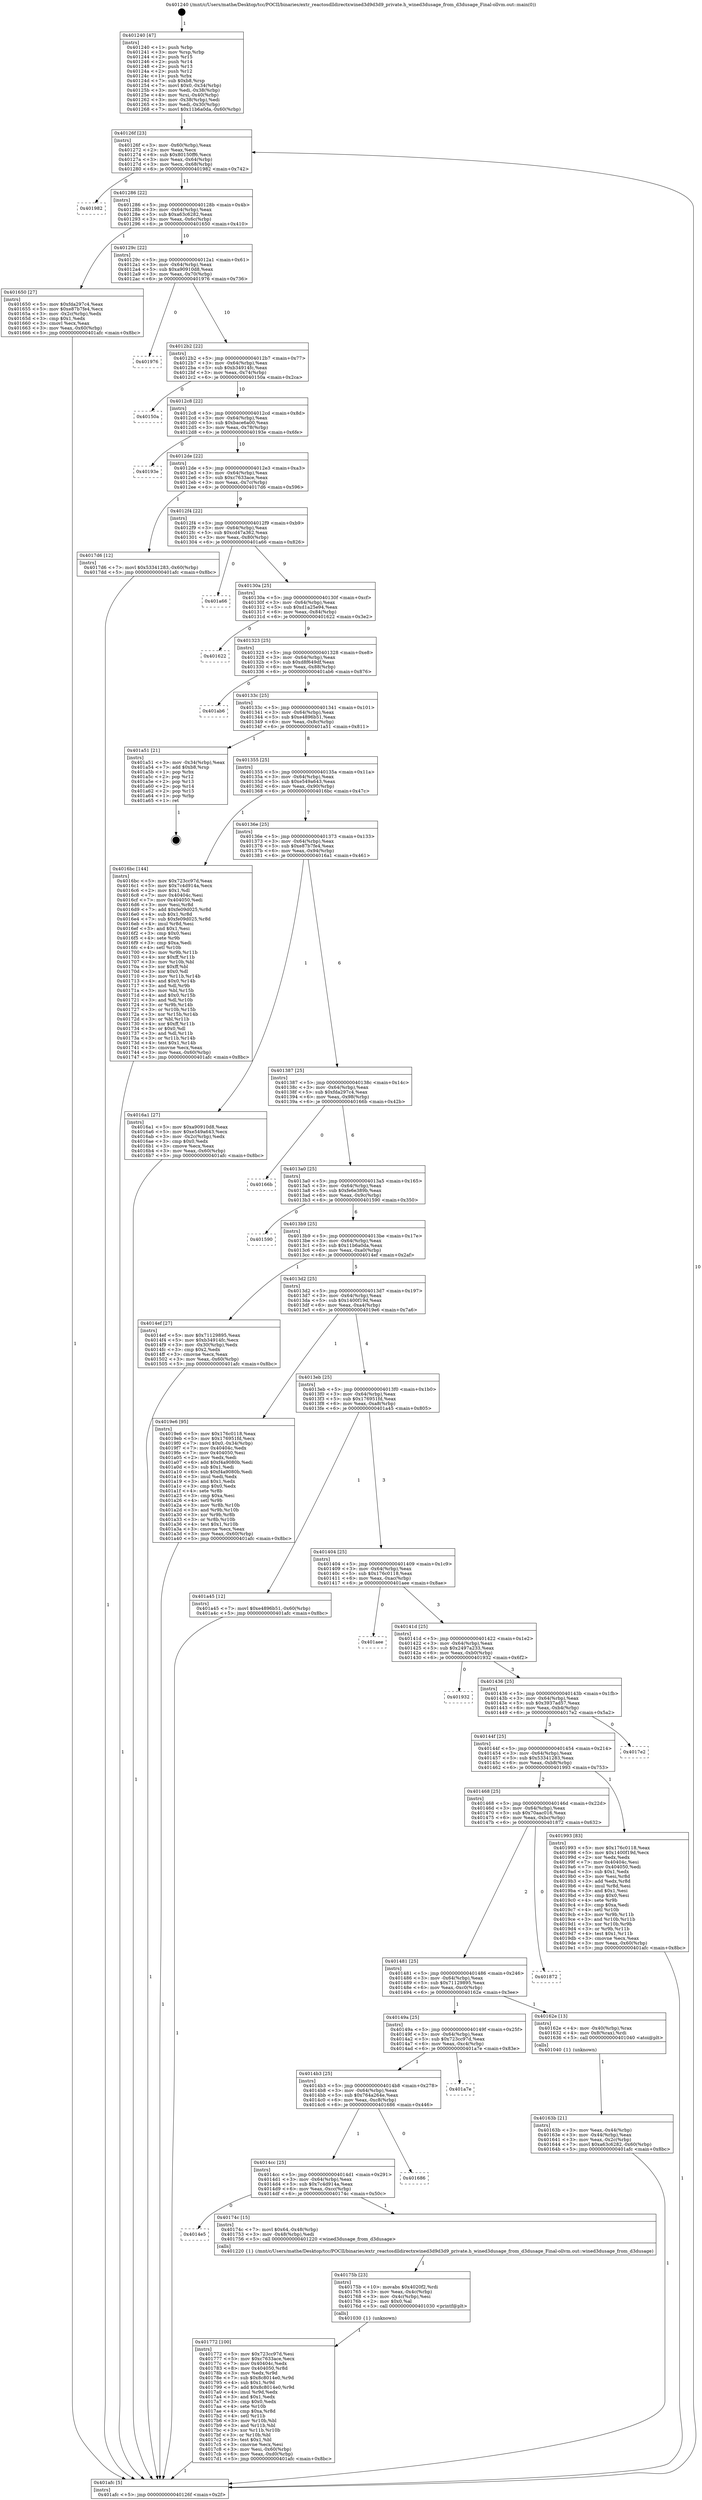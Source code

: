 digraph "0x401240" {
  label = "0x401240 (/mnt/c/Users/mathe/Desktop/tcc/POCII/binaries/extr_reactosdlldirectxwined3d9d3d9_private.h_wined3dusage_from_d3dusage_Final-ollvm.out::main(0))"
  labelloc = "t"
  node[shape=record]

  Entry [label="",width=0.3,height=0.3,shape=circle,fillcolor=black,style=filled]
  "0x40126f" [label="{
     0x40126f [23]\l
     | [instrs]\l
     &nbsp;&nbsp;0x40126f \<+3\>: mov -0x60(%rbp),%eax\l
     &nbsp;&nbsp;0x401272 \<+2\>: mov %eax,%ecx\l
     &nbsp;&nbsp;0x401274 \<+6\>: sub $0x80150ff6,%ecx\l
     &nbsp;&nbsp;0x40127a \<+3\>: mov %eax,-0x64(%rbp)\l
     &nbsp;&nbsp;0x40127d \<+3\>: mov %ecx,-0x68(%rbp)\l
     &nbsp;&nbsp;0x401280 \<+6\>: je 0000000000401982 \<main+0x742\>\l
  }"]
  "0x401982" [label="{
     0x401982\l
  }", style=dashed]
  "0x401286" [label="{
     0x401286 [22]\l
     | [instrs]\l
     &nbsp;&nbsp;0x401286 \<+5\>: jmp 000000000040128b \<main+0x4b\>\l
     &nbsp;&nbsp;0x40128b \<+3\>: mov -0x64(%rbp),%eax\l
     &nbsp;&nbsp;0x40128e \<+5\>: sub $0xa63c6282,%eax\l
     &nbsp;&nbsp;0x401293 \<+3\>: mov %eax,-0x6c(%rbp)\l
     &nbsp;&nbsp;0x401296 \<+6\>: je 0000000000401650 \<main+0x410\>\l
  }"]
  Exit [label="",width=0.3,height=0.3,shape=circle,fillcolor=black,style=filled,peripheries=2]
  "0x401650" [label="{
     0x401650 [27]\l
     | [instrs]\l
     &nbsp;&nbsp;0x401650 \<+5\>: mov $0xfda297c4,%eax\l
     &nbsp;&nbsp;0x401655 \<+5\>: mov $0xe87b7fe4,%ecx\l
     &nbsp;&nbsp;0x40165a \<+3\>: mov -0x2c(%rbp),%edx\l
     &nbsp;&nbsp;0x40165d \<+3\>: cmp $0x1,%edx\l
     &nbsp;&nbsp;0x401660 \<+3\>: cmovl %ecx,%eax\l
     &nbsp;&nbsp;0x401663 \<+3\>: mov %eax,-0x60(%rbp)\l
     &nbsp;&nbsp;0x401666 \<+5\>: jmp 0000000000401afc \<main+0x8bc\>\l
  }"]
  "0x40129c" [label="{
     0x40129c [22]\l
     | [instrs]\l
     &nbsp;&nbsp;0x40129c \<+5\>: jmp 00000000004012a1 \<main+0x61\>\l
     &nbsp;&nbsp;0x4012a1 \<+3\>: mov -0x64(%rbp),%eax\l
     &nbsp;&nbsp;0x4012a4 \<+5\>: sub $0xa90910d8,%eax\l
     &nbsp;&nbsp;0x4012a9 \<+3\>: mov %eax,-0x70(%rbp)\l
     &nbsp;&nbsp;0x4012ac \<+6\>: je 0000000000401976 \<main+0x736\>\l
  }"]
  "0x401772" [label="{
     0x401772 [100]\l
     | [instrs]\l
     &nbsp;&nbsp;0x401772 \<+5\>: mov $0x723cc97d,%esi\l
     &nbsp;&nbsp;0x401777 \<+5\>: mov $0xc7633ace,%ecx\l
     &nbsp;&nbsp;0x40177c \<+7\>: mov 0x40404c,%edx\l
     &nbsp;&nbsp;0x401783 \<+8\>: mov 0x404050,%r8d\l
     &nbsp;&nbsp;0x40178b \<+3\>: mov %edx,%r9d\l
     &nbsp;&nbsp;0x40178e \<+7\>: sub $0x8c8014e0,%r9d\l
     &nbsp;&nbsp;0x401795 \<+4\>: sub $0x1,%r9d\l
     &nbsp;&nbsp;0x401799 \<+7\>: add $0x8c8014e0,%r9d\l
     &nbsp;&nbsp;0x4017a0 \<+4\>: imul %r9d,%edx\l
     &nbsp;&nbsp;0x4017a4 \<+3\>: and $0x1,%edx\l
     &nbsp;&nbsp;0x4017a7 \<+3\>: cmp $0x0,%edx\l
     &nbsp;&nbsp;0x4017aa \<+4\>: sete %r10b\l
     &nbsp;&nbsp;0x4017ae \<+4\>: cmp $0xa,%r8d\l
     &nbsp;&nbsp;0x4017b2 \<+4\>: setl %r11b\l
     &nbsp;&nbsp;0x4017b6 \<+3\>: mov %r10b,%bl\l
     &nbsp;&nbsp;0x4017b9 \<+3\>: and %r11b,%bl\l
     &nbsp;&nbsp;0x4017bc \<+3\>: xor %r11b,%r10b\l
     &nbsp;&nbsp;0x4017bf \<+3\>: or %r10b,%bl\l
     &nbsp;&nbsp;0x4017c2 \<+3\>: test $0x1,%bl\l
     &nbsp;&nbsp;0x4017c5 \<+3\>: cmovne %ecx,%esi\l
     &nbsp;&nbsp;0x4017c8 \<+3\>: mov %esi,-0x60(%rbp)\l
     &nbsp;&nbsp;0x4017cb \<+6\>: mov %eax,-0xd0(%rbp)\l
     &nbsp;&nbsp;0x4017d1 \<+5\>: jmp 0000000000401afc \<main+0x8bc\>\l
  }"]
  "0x401976" [label="{
     0x401976\l
  }", style=dashed]
  "0x4012b2" [label="{
     0x4012b2 [22]\l
     | [instrs]\l
     &nbsp;&nbsp;0x4012b2 \<+5\>: jmp 00000000004012b7 \<main+0x77\>\l
     &nbsp;&nbsp;0x4012b7 \<+3\>: mov -0x64(%rbp),%eax\l
     &nbsp;&nbsp;0x4012ba \<+5\>: sub $0xb34914fc,%eax\l
     &nbsp;&nbsp;0x4012bf \<+3\>: mov %eax,-0x74(%rbp)\l
     &nbsp;&nbsp;0x4012c2 \<+6\>: je 000000000040150a \<main+0x2ca\>\l
  }"]
  "0x40175b" [label="{
     0x40175b [23]\l
     | [instrs]\l
     &nbsp;&nbsp;0x40175b \<+10\>: movabs $0x4020f2,%rdi\l
     &nbsp;&nbsp;0x401765 \<+3\>: mov %eax,-0x4c(%rbp)\l
     &nbsp;&nbsp;0x401768 \<+3\>: mov -0x4c(%rbp),%esi\l
     &nbsp;&nbsp;0x40176b \<+2\>: mov $0x0,%al\l
     &nbsp;&nbsp;0x40176d \<+5\>: call 0000000000401030 \<printf@plt\>\l
     | [calls]\l
     &nbsp;&nbsp;0x401030 \{1\} (unknown)\l
  }"]
  "0x40150a" [label="{
     0x40150a\l
  }", style=dashed]
  "0x4012c8" [label="{
     0x4012c8 [22]\l
     | [instrs]\l
     &nbsp;&nbsp;0x4012c8 \<+5\>: jmp 00000000004012cd \<main+0x8d\>\l
     &nbsp;&nbsp;0x4012cd \<+3\>: mov -0x64(%rbp),%eax\l
     &nbsp;&nbsp;0x4012d0 \<+5\>: sub $0xbace6a00,%eax\l
     &nbsp;&nbsp;0x4012d5 \<+3\>: mov %eax,-0x78(%rbp)\l
     &nbsp;&nbsp;0x4012d8 \<+6\>: je 000000000040193e \<main+0x6fe\>\l
  }"]
  "0x4014e5" [label="{
     0x4014e5\l
  }", style=dashed]
  "0x40193e" [label="{
     0x40193e\l
  }", style=dashed]
  "0x4012de" [label="{
     0x4012de [22]\l
     | [instrs]\l
     &nbsp;&nbsp;0x4012de \<+5\>: jmp 00000000004012e3 \<main+0xa3\>\l
     &nbsp;&nbsp;0x4012e3 \<+3\>: mov -0x64(%rbp),%eax\l
     &nbsp;&nbsp;0x4012e6 \<+5\>: sub $0xc7633ace,%eax\l
     &nbsp;&nbsp;0x4012eb \<+3\>: mov %eax,-0x7c(%rbp)\l
     &nbsp;&nbsp;0x4012ee \<+6\>: je 00000000004017d6 \<main+0x596\>\l
  }"]
  "0x40174c" [label="{
     0x40174c [15]\l
     | [instrs]\l
     &nbsp;&nbsp;0x40174c \<+7\>: movl $0x64,-0x48(%rbp)\l
     &nbsp;&nbsp;0x401753 \<+3\>: mov -0x48(%rbp),%edi\l
     &nbsp;&nbsp;0x401756 \<+5\>: call 0000000000401220 \<wined3dusage_from_d3dusage\>\l
     | [calls]\l
     &nbsp;&nbsp;0x401220 \{1\} (/mnt/c/Users/mathe/Desktop/tcc/POCII/binaries/extr_reactosdlldirectxwined3d9d3d9_private.h_wined3dusage_from_d3dusage_Final-ollvm.out::wined3dusage_from_d3dusage)\l
  }"]
  "0x4017d6" [label="{
     0x4017d6 [12]\l
     | [instrs]\l
     &nbsp;&nbsp;0x4017d6 \<+7\>: movl $0x53341283,-0x60(%rbp)\l
     &nbsp;&nbsp;0x4017dd \<+5\>: jmp 0000000000401afc \<main+0x8bc\>\l
  }"]
  "0x4012f4" [label="{
     0x4012f4 [22]\l
     | [instrs]\l
     &nbsp;&nbsp;0x4012f4 \<+5\>: jmp 00000000004012f9 \<main+0xb9\>\l
     &nbsp;&nbsp;0x4012f9 \<+3\>: mov -0x64(%rbp),%eax\l
     &nbsp;&nbsp;0x4012fc \<+5\>: sub $0xcd47a362,%eax\l
     &nbsp;&nbsp;0x401301 \<+3\>: mov %eax,-0x80(%rbp)\l
     &nbsp;&nbsp;0x401304 \<+6\>: je 0000000000401a66 \<main+0x826\>\l
  }"]
  "0x4014cc" [label="{
     0x4014cc [25]\l
     | [instrs]\l
     &nbsp;&nbsp;0x4014cc \<+5\>: jmp 00000000004014d1 \<main+0x291\>\l
     &nbsp;&nbsp;0x4014d1 \<+3\>: mov -0x64(%rbp),%eax\l
     &nbsp;&nbsp;0x4014d4 \<+5\>: sub $0x7c4d914a,%eax\l
     &nbsp;&nbsp;0x4014d9 \<+6\>: mov %eax,-0xcc(%rbp)\l
     &nbsp;&nbsp;0x4014df \<+6\>: je 000000000040174c \<main+0x50c\>\l
  }"]
  "0x401a66" [label="{
     0x401a66\l
  }", style=dashed]
  "0x40130a" [label="{
     0x40130a [25]\l
     | [instrs]\l
     &nbsp;&nbsp;0x40130a \<+5\>: jmp 000000000040130f \<main+0xcf\>\l
     &nbsp;&nbsp;0x40130f \<+3\>: mov -0x64(%rbp),%eax\l
     &nbsp;&nbsp;0x401312 \<+5\>: sub $0xd1a25e94,%eax\l
     &nbsp;&nbsp;0x401317 \<+6\>: mov %eax,-0x84(%rbp)\l
     &nbsp;&nbsp;0x40131d \<+6\>: je 0000000000401622 \<main+0x3e2\>\l
  }"]
  "0x401686" [label="{
     0x401686\l
  }", style=dashed]
  "0x401622" [label="{
     0x401622\l
  }", style=dashed]
  "0x401323" [label="{
     0x401323 [25]\l
     | [instrs]\l
     &nbsp;&nbsp;0x401323 \<+5\>: jmp 0000000000401328 \<main+0xe8\>\l
     &nbsp;&nbsp;0x401328 \<+3\>: mov -0x64(%rbp),%eax\l
     &nbsp;&nbsp;0x40132b \<+5\>: sub $0xd8f649df,%eax\l
     &nbsp;&nbsp;0x401330 \<+6\>: mov %eax,-0x88(%rbp)\l
     &nbsp;&nbsp;0x401336 \<+6\>: je 0000000000401ab6 \<main+0x876\>\l
  }"]
  "0x4014b3" [label="{
     0x4014b3 [25]\l
     | [instrs]\l
     &nbsp;&nbsp;0x4014b3 \<+5\>: jmp 00000000004014b8 \<main+0x278\>\l
     &nbsp;&nbsp;0x4014b8 \<+3\>: mov -0x64(%rbp),%eax\l
     &nbsp;&nbsp;0x4014bb \<+5\>: sub $0x764a264e,%eax\l
     &nbsp;&nbsp;0x4014c0 \<+6\>: mov %eax,-0xc8(%rbp)\l
     &nbsp;&nbsp;0x4014c6 \<+6\>: je 0000000000401686 \<main+0x446\>\l
  }"]
  "0x401ab6" [label="{
     0x401ab6\l
  }", style=dashed]
  "0x40133c" [label="{
     0x40133c [25]\l
     | [instrs]\l
     &nbsp;&nbsp;0x40133c \<+5\>: jmp 0000000000401341 \<main+0x101\>\l
     &nbsp;&nbsp;0x401341 \<+3\>: mov -0x64(%rbp),%eax\l
     &nbsp;&nbsp;0x401344 \<+5\>: sub $0xe4896b51,%eax\l
     &nbsp;&nbsp;0x401349 \<+6\>: mov %eax,-0x8c(%rbp)\l
     &nbsp;&nbsp;0x40134f \<+6\>: je 0000000000401a51 \<main+0x811\>\l
  }"]
  "0x401a7e" [label="{
     0x401a7e\l
  }", style=dashed]
  "0x401a51" [label="{
     0x401a51 [21]\l
     | [instrs]\l
     &nbsp;&nbsp;0x401a51 \<+3\>: mov -0x34(%rbp),%eax\l
     &nbsp;&nbsp;0x401a54 \<+7\>: add $0xb8,%rsp\l
     &nbsp;&nbsp;0x401a5b \<+1\>: pop %rbx\l
     &nbsp;&nbsp;0x401a5c \<+2\>: pop %r12\l
     &nbsp;&nbsp;0x401a5e \<+2\>: pop %r13\l
     &nbsp;&nbsp;0x401a60 \<+2\>: pop %r14\l
     &nbsp;&nbsp;0x401a62 \<+2\>: pop %r15\l
     &nbsp;&nbsp;0x401a64 \<+1\>: pop %rbp\l
     &nbsp;&nbsp;0x401a65 \<+1\>: ret\l
  }"]
  "0x401355" [label="{
     0x401355 [25]\l
     | [instrs]\l
     &nbsp;&nbsp;0x401355 \<+5\>: jmp 000000000040135a \<main+0x11a\>\l
     &nbsp;&nbsp;0x40135a \<+3\>: mov -0x64(%rbp),%eax\l
     &nbsp;&nbsp;0x40135d \<+5\>: sub $0xe549a643,%eax\l
     &nbsp;&nbsp;0x401362 \<+6\>: mov %eax,-0x90(%rbp)\l
     &nbsp;&nbsp;0x401368 \<+6\>: je 00000000004016bc \<main+0x47c\>\l
  }"]
  "0x40163b" [label="{
     0x40163b [21]\l
     | [instrs]\l
     &nbsp;&nbsp;0x40163b \<+3\>: mov %eax,-0x44(%rbp)\l
     &nbsp;&nbsp;0x40163e \<+3\>: mov -0x44(%rbp),%eax\l
     &nbsp;&nbsp;0x401641 \<+3\>: mov %eax,-0x2c(%rbp)\l
     &nbsp;&nbsp;0x401644 \<+7\>: movl $0xa63c6282,-0x60(%rbp)\l
     &nbsp;&nbsp;0x40164b \<+5\>: jmp 0000000000401afc \<main+0x8bc\>\l
  }"]
  "0x4016bc" [label="{
     0x4016bc [144]\l
     | [instrs]\l
     &nbsp;&nbsp;0x4016bc \<+5\>: mov $0x723cc97d,%eax\l
     &nbsp;&nbsp;0x4016c1 \<+5\>: mov $0x7c4d914a,%ecx\l
     &nbsp;&nbsp;0x4016c6 \<+2\>: mov $0x1,%dl\l
     &nbsp;&nbsp;0x4016c8 \<+7\>: mov 0x40404c,%esi\l
     &nbsp;&nbsp;0x4016cf \<+7\>: mov 0x404050,%edi\l
     &nbsp;&nbsp;0x4016d6 \<+3\>: mov %esi,%r8d\l
     &nbsp;&nbsp;0x4016d9 \<+7\>: add $0xfe09d025,%r8d\l
     &nbsp;&nbsp;0x4016e0 \<+4\>: sub $0x1,%r8d\l
     &nbsp;&nbsp;0x4016e4 \<+7\>: sub $0xfe09d025,%r8d\l
     &nbsp;&nbsp;0x4016eb \<+4\>: imul %r8d,%esi\l
     &nbsp;&nbsp;0x4016ef \<+3\>: and $0x1,%esi\l
     &nbsp;&nbsp;0x4016f2 \<+3\>: cmp $0x0,%esi\l
     &nbsp;&nbsp;0x4016f5 \<+4\>: sete %r9b\l
     &nbsp;&nbsp;0x4016f9 \<+3\>: cmp $0xa,%edi\l
     &nbsp;&nbsp;0x4016fc \<+4\>: setl %r10b\l
     &nbsp;&nbsp;0x401700 \<+3\>: mov %r9b,%r11b\l
     &nbsp;&nbsp;0x401703 \<+4\>: xor $0xff,%r11b\l
     &nbsp;&nbsp;0x401707 \<+3\>: mov %r10b,%bl\l
     &nbsp;&nbsp;0x40170a \<+3\>: xor $0xff,%bl\l
     &nbsp;&nbsp;0x40170d \<+3\>: xor $0x0,%dl\l
     &nbsp;&nbsp;0x401710 \<+3\>: mov %r11b,%r14b\l
     &nbsp;&nbsp;0x401713 \<+4\>: and $0x0,%r14b\l
     &nbsp;&nbsp;0x401717 \<+3\>: and %dl,%r9b\l
     &nbsp;&nbsp;0x40171a \<+3\>: mov %bl,%r15b\l
     &nbsp;&nbsp;0x40171d \<+4\>: and $0x0,%r15b\l
     &nbsp;&nbsp;0x401721 \<+3\>: and %dl,%r10b\l
     &nbsp;&nbsp;0x401724 \<+3\>: or %r9b,%r14b\l
     &nbsp;&nbsp;0x401727 \<+3\>: or %r10b,%r15b\l
     &nbsp;&nbsp;0x40172a \<+3\>: xor %r15b,%r14b\l
     &nbsp;&nbsp;0x40172d \<+3\>: or %bl,%r11b\l
     &nbsp;&nbsp;0x401730 \<+4\>: xor $0xff,%r11b\l
     &nbsp;&nbsp;0x401734 \<+3\>: or $0x0,%dl\l
     &nbsp;&nbsp;0x401737 \<+3\>: and %dl,%r11b\l
     &nbsp;&nbsp;0x40173a \<+3\>: or %r11b,%r14b\l
     &nbsp;&nbsp;0x40173d \<+4\>: test $0x1,%r14b\l
     &nbsp;&nbsp;0x401741 \<+3\>: cmovne %ecx,%eax\l
     &nbsp;&nbsp;0x401744 \<+3\>: mov %eax,-0x60(%rbp)\l
     &nbsp;&nbsp;0x401747 \<+5\>: jmp 0000000000401afc \<main+0x8bc\>\l
  }"]
  "0x40136e" [label="{
     0x40136e [25]\l
     | [instrs]\l
     &nbsp;&nbsp;0x40136e \<+5\>: jmp 0000000000401373 \<main+0x133\>\l
     &nbsp;&nbsp;0x401373 \<+3\>: mov -0x64(%rbp),%eax\l
     &nbsp;&nbsp;0x401376 \<+5\>: sub $0xe87b7fe4,%eax\l
     &nbsp;&nbsp;0x40137b \<+6\>: mov %eax,-0x94(%rbp)\l
     &nbsp;&nbsp;0x401381 \<+6\>: je 00000000004016a1 \<main+0x461\>\l
  }"]
  "0x40149a" [label="{
     0x40149a [25]\l
     | [instrs]\l
     &nbsp;&nbsp;0x40149a \<+5\>: jmp 000000000040149f \<main+0x25f\>\l
     &nbsp;&nbsp;0x40149f \<+3\>: mov -0x64(%rbp),%eax\l
     &nbsp;&nbsp;0x4014a2 \<+5\>: sub $0x723cc97d,%eax\l
     &nbsp;&nbsp;0x4014a7 \<+6\>: mov %eax,-0xc4(%rbp)\l
     &nbsp;&nbsp;0x4014ad \<+6\>: je 0000000000401a7e \<main+0x83e\>\l
  }"]
  "0x4016a1" [label="{
     0x4016a1 [27]\l
     | [instrs]\l
     &nbsp;&nbsp;0x4016a1 \<+5\>: mov $0xa90910d8,%eax\l
     &nbsp;&nbsp;0x4016a6 \<+5\>: mov $0xe549a643,%ecx\l
     &nbsp;&nbsp;0x4016ab \<+3\>: mov -0x2c(%rbp),%edx\l
     &nbsp;&nbsp;0x4016ae \<+3\>: cmp $0x0,%edx\l
     &nbsp;&nbsp;0x4016b1 \<+3\>: cmove %ecx,%eax\l
     &nbsp;&nbsp;0x4016b4 \<+3\>: mov %eax,-0x60(%rbp)\l
     &nbsp;&nbsp;0x4016b7 \<+5\>: jmp 0000000000401afc \<main+0x8bc\>\l
  }"]
  "0x401387" [label="{
     0x401387 [25]\l
     | [instrs]\l
     &nbsp;&nbsp;0x401387 \<+5\>: jmp 000000000040138c \<main+0x14c\>\l
     &nbsp;&nbsp;0x40138c \<+3\>: mov -0x64(%rbp),%eax\l
     &nbsp;&nbsp;0x40138f \<+5\>: sub $0xfda297c4,%eax\l
     &nbsp;&nbsp;0x401394 \<+6\>: mov %eax,-0x98(%rbp)\l
     &nbsp;&nbsp;0x40139a \<+6\>: je 000000000040166b \<main+0x42b\>\l
  }"]
  "0x40162e" [label="{
     0x40162e [13]\l
     | [instrs]\l
     &nbsp;&nbsp;0x40162e \<+4\>: mov -0x40(%rbp),%rax\l
     &nbsp;&nbsp;0x401632 \<+4\>: mov 0x8(%rax),%rdi\l
     &nbsp;&nbsp;0x401636 \<+5\>: call 0000000000401040 \<atoi@plt\>\l
     | [calls]\l
     &nbsp;&nbsp;0x401040 \{1\} (unknown)\l
  }"]
  "0x40166b" [label="{
     0x40166b\l
  }", style=dashed]
  "0x4013a0" [label="{
     0x4013a0 [25]\l
     | [instrs]\l
     &nbsp;&nbsp;0x4013a0 \<+5\>: jmp 00000000004013a5 \<main+0x165\>\l
     &nbsp;&nbsp;0x4013a5 \<+3\>: mov -0x64(%rbp),%eax\l
     &nbsp;&nbsp;0x4013a8 \<+5\>: sub $0xfe6e389b,%eax\l
     &nbsp;&nbsp;0x4013ad \<+6\>: mov %eax,-0x9c(%rbp)\l
     &nbsp;&nbsp;0x4013b3 \<+6\>: je 0000000000401590 \<main+0x350\>\l
  }"]
  "0x401481" [label="{
     0x401481 [25]\l
     | [instrs]\l
     &nbsp;&nbsp;0x401481 \<+5\>: jmp 0000000000401486 \<main+0x246\>\l
     &nbsp;&nbsp;0x401486 \<+3\>: mov -0x64(%rbp),%eax\l
     &nbsp;&nbsp;0x401489 \<+5\>: sub $0x71129895,%eax\l
     &nbsp;&nbsp;0x40148e \<+6\>: mov %eax,-0xc0(%rbp)\l
     &nbsp;&nbsp;0x401494 \<+6\>: je 000000000040162e \<main+0x3ee\>\l
  }"]
  "0x401590" [label="{
     0x401590\l
  }", style=dashed]
  "0x4013b9" [label="{
     0x4013b9 [25]\l
     | [instrs]\l
     &nbsp;&nbsp;0x4013b9 \<+5\>: jmp 00000000004013be \<main+0x17e\>\l
     &nbsp;&nbsp;0x4013be \<+3\>: mov -0x64(%rbp),%eax\l
     &nbsp;&nbsp;0x4013c1 \<+5\>: sub $0x11b6a0da,%eax\l
     &nbsp;&nbsp;0x4013c6 \<+6\>: mov %eax,-0xa0(%rbp)\l
     &nbsp;&nbsp;0x4013cc \<+6\>: je 00000000004014ef \<main+0x2af\>\l
  }"]
  "0x401872" [label="{
     0x401872\l
  }", style=dashed]
  "0x4014ef" [label="{
     0x4014ef [27]\l
     | [instrs]\l
     &nbsp;&nbsp;0x4014ef \<+5\>: mov $0x71129895,%eax\l
     &nbsp;&nbsp;0x4014f4 \<+5\>: mov $0xb34914fc,%ecx\l
     &nbsp;&nbsp;0x4014f9 \<+3\>: mov -0x30(%rbp),%edx\l
     &nbsp;&nbsp;0x4014fc \<+3\>: cmp $0x2,%edx\l
     &nbsp;&nbsp;0x4014ff \<+3\>: cmovne %ecx,%eax\l
     &nbsp;&nbsp;0x401502 \<+3\>: mov %eax,-0x60(%rbp)\l
     &nbsp;&nbsp;0x401505 \<+5\>: jmp 0000000000401afc \<main+0x8bc\>\l
  }"]
  "0x4013d2" [label="{
     0x4013d2 [25]\l
     | [instrs]\l
     &nbsp;&nbsp;0x4013d2 \<+5\>: jmp 00000000004013d7 \<main+0x197\>\l
     &nbsp;&nbsp;0x4013d7 \<+3\>: mov -0x64(%rbp),%eax\l
     &nbsp;&nbsp;0x4013da \<+5\>: sub $0x1400f19d,%eax\l
     &nbsp;&nbsp;0x4013df \<+6\>: mov %eax,-0xa4(%rbp)\l
     &nbsp;&nbsp;0x4013e5 \<+6\>: je 00000000004019e6 \<main+0x7a6\>\l
  }"]
  "0x401afc" [label="{
     0x401afc [5]\l
     | [instrs]\l
     &nbsp;&nbsp;0x401afc \<+5\>: jmp 000000000040126f \<main+0x2f\>\l
  }"]
  "0x401240" [label="{
     0x401240 [47]\l
     | [instrs]\l
     &nbsp;&nbsp;0x401240 \<+1\>: push %rbp\l
     &nbsp;&nbsp;0x401241 \<+3\>: mov %rsp,%rbp\l
     &nbsp;&nbsp;0x401244 \<+2\>: push %r15\l
     &nbsp;&nbsp;0x401246 \<+2\>: push %r14\l
     &nbsp;&nbsp;0x401248 \<+2\>: push %r13\l
     &nbsp;&nbsp;0x40124a \<+2\>: push %r12\l
     &nbsp;&nbsp;0x40124c \<+1\>: push %rbx\l
     &nbsp;&nbsp;0x40124d \<+7\>: sub $0xb8,%rsp\l
     &nbsp;&nbsp;0x401254 \<+7\>: movl $0x0,-0x34(%rbp)\l
     &nbsp;&nbsp;0x40125b \<+3\>: mov %edi,-0x38(%rbp)\l
     &nbsp;&nbsp;0x40125e \<+4\>: mov %rsi,-0x40(%rbp)\l
     &nbsp;&nbsp;0x401262 \<+3\>: mov -0x38(%rbp),%edi\l
     &nbsp;&nbsp;0x401265 \<+3\>: mov %edi,-0x30(%rbp)\l
     &nbsp;&nbsp;0x401268 \<+7\>: movl $0x11b6a0da,-0x60(%rbp)\l
  }"]
  "0x401468" [label="{
     0x401468 [25]\l
     | [instrs]\l
     &nbsp;&nbsp;0x401468 \<+5\>: jmp 000000000040146d \<main+0x22d\>\l
     &nbsp;&nbsp;0x40146d \<+3\>: mov -0x64(%rbp),%eax\l
     &nbsp;&nbsp;0x401470 \<+5\>: sub $0x70aac016,%eax\l
     &nbsp;&nbsp;0x401475 \<+6\>: mov %eax,-0xbc(%rbp)\l
     &nbsp;&nbsp;0x40147b \<+6\>: je 0000000000401872 \<main+0x632\>\l
  }"]
  "0x4019e6" [label="{
     0x4019e6 [95]\l
     | [instrs]\l
     &nbsp;&nbsp;0x4019e6 \<+5\>: mov $0x176c0118,%eax\l
     &nbsp;&nbsp;0x4019eb \<+5\>: mov $0x176951fd,%ecx\l
     &nbsp;&nbsp;0x4019f0 \<+7\>: movl $0x0,-0x34(%rbp)\l
     &nbsp;&nbsp;0x4019f7 \<+7\>: mov 0x40404c,%edx\l
     &nbsp;&nbsp;0x4019fe \<+7\>: mov 0x404050,%esi\l
     &nbsp;&nbsp;0x401a05 \<+2\>: mov %edx,%edi\l
     &nbsp;&nbsp;0x401a07 \<+6\>: add $0xf4a9080b,%edi\l
     &nbsp;&nbsp;0x401a0d \<+3\>: sub $0x1,%edi\l
     &nbsp;&nbsp;0x401a10 \<+6\>: sub $0xf4a9080b,%edi\l
     &nbsp;&nbsp;0x401a16 \<+3\>: imul %edi,%edx\l
     &nbsp;&nbsp;0x401a19 \<+3\>: and $0x1,%edx\l
     &nbsp;&nbsp;0x401a1c \<+3\>: cmp $0x0,%edx\l
     &nbsp;&nbsp;0x401a1f \<+4\>: sete %r8b\l
     &nbsp;&nbsp;0x401a23 \<+3\>: cmp $0xa,%esi\l
     &nbsp;&nbsp;0x401a26 \<+4\>: setl %r9b\l
     &nbsp;&nbsp;0x401a2a \<+3\>: mov %r8b,%r10b\l
     &nbsp;&nbsp;0x401a2d \<+3\>: and %r9b,%r10b\l
     &nbsp;&nbsp;0x401a30 \<+3\>: xor %r9b,%r8b\l
     &nbsp;&nbsp;0x401a33 \<+3\>: or %r8b,%r10b\l
     &nbsp;&nbsp;0x401a36 \<+4\>: test $0x1,%r10b\l
     &nbsp;&nbsp;0x401a3a \<+3\>: cmovne %ecx,%eax\l
     &nbsp;&nbsp;0x401a3d \<+3\>: mov %eax,-0x60(%rbp)\l
     &nbsp;&nbsp;0x401a40 \<+5\>: jmp 0000000000401afc \<main+0x8bc\>\l
  }"]
  "0x4013eb" [label="{
     0x4013eb [25]\l
     | [instrs]\l
     &nbsp;&nbsp;0x4013eb \<+5\>: jmp 00000000004013f0 \<main+0x1b0\>\l
     &nbsp;&nbsp;0x4013f0 \<+3\>: mov -0x64(%rbp),%eax\l
     &nbsp;&nbsp;0x4013f3 \<+5\>: sub $0x176951fd,%eax\l
     &nbsp;&nbsp;0x4013f8 \<+6\>: mov %eax,-0xa8(%rbp)\l
     &nbsp;&nbsp;0x4013fe \<+6\>: je 0000000000401a45 \<main+0x805\>\l
  }"]
  "0x401993" [label="{
     0x401993 [83]\l
     | [instrs]\l
     &nbsp;&nbsp;0x401993 \<+5\>: mov $0x176c0118,%eax\l
     &nbsp;&nbsp;0x401998 \<+5\>: mov $0x1400f19d,%ecx\l
     &nbsp;&nbsp;0x40199d \<+2\>: xor %edx,%edx\l
     &nbsp;&nbsp;0x40199f \<+7\>: mov 0x40404c,%esi\l
     &nbsp;&nbsp;0x4019a6 \<+7\>: mov 0x404050,%edi\l
     &nbsp;&nbsp;0x4019ad \<+3\>: sub $0x1,%edx\l
     &nbsp;&nbsp;0x4019b0 \<+3\>: mov %esi,%r8d\l
     &nbsp;&nbsp;0x4019b3 \<+3\>: add %edx,%r8d\l
     &nbsp;&nbsp;0x4019b6 \<+4\>: imul %r8d,%esi\l
     &nbsp;&nbsp;0x4019ba \<+3\>: and $0x1,%esi\l
     &nbsp;&nbsp;0x4019bd \<+3\>: cmp $0x0,%esi\l
     &nbsp;&nbsp;0x4019c0 \<+4\>: sete %r9b\l
     &nbsp;&nbsp;0x4019c4 \<+3\>: cmp $0xa,%edi\l
     &nbsp;&nbsp;0x4019c7 \<+4\>: setl %r10b\l
     &nbsp;&nbsp;0x4019cb \<+3\>: mov %r9b,%r11b\l
     &nbsp;&nbsp;0x4019ce \<+3\>: and %r10b,%r11b\l
     &nbsp;&nbsp;0x4019d1 \<+3\>: xor %r10b,%r9b\l
     &nbsp;&nbsp;0x4019d4 \<+3\>: or %r9b,%r11b\l
     &nbsp;&nbsp;0x4019d7 \<+4\>: test $0x1,%r11b\l
     &nbsp;&nbsp;0x4019db \<+3\>: cmovne %ecx,%eax\l
     &nbsp;&nbsp;0x4019de \<+3\>: mov %eax,-0x60(%rbp)\l
     &nbsp;&nbsp;0x4019e1 \<+5\>: jmp 0000000000401afc \<main+0x8bc\>\l
  }"]
  "0x401a45" [label="{
     0x401a45 [12]\l
     | [instrs]\l
     &nbsp;&nbsp;0x401a45 \<+7\>: movl $0xe4896b51,-0x60(%rbp)\l
     &nbsp;&nbsp;0x401a4c \<+5\>: jmp 0000000000401afc \<main+0x8bc\>\l
  }"]
  "0x401404" [label="{
     0x401404 [25]\l
     | [instrs]\l
     &nbsp;&nbsp;0x401404 \<+5\>: jmp 0000000000401409 \<main+0x1c9\>\l
     &nbsp;&nbsp;0x401409 \<+3\>: mov -0x64(%rbp),%eax\l
     &nbsp;&nbsp;0x40140c \<+5\>: sub $0x176c0118,%eax\l
     &nbsp;&nbsp;0x401411 \<+6\>: mov %eax,-0xac(%rbp)\l
     &nbsp;&nbsp;0x401417 \<+6\>: je 0000000000401aee \<main+0x8ae\>\l
  }"]
  "0x40144f" [label="{
     0x40144f [25]\l
     | [instrs]\l
     &nbsp;&nbsp;0x40144f \<+5\>: jmp 0000000000401454 \<main+0x214\>\l
     &nbsp;&nbsp;0x401454 \<+3\>: mov -0x64(%rbp),%eax\l
     &nbsp;&nbsp;0x401457 \<+5\>: sub $0x53341283,%eax\l
     &nbsp;&nbsp;0x40145c \<+6\>: mov %eax,-0xb8(%rbp)\l
     &nbsp;&nbsp;0x401462 \<+6\>: je 0000000000401993 \<main+0x753\>\l
  }"]
  "0x401aee" [label="{
     0x401aee\l
  }", style=dashed]
  "0x40141d" [label="{
     0x40141d [25]\l
     | [instrs]\l
     &nbsp;&nbsp;0x40141d \<+5\>: jmp 0000000000401422 \<main+0x1e2\>\l
     &nbsp;&nbsp;0x401422 \<+3\>: mov -0x64(%rbp),%eax\l
     &nbsp;&nbsp;0x401425 \<+5\>: sub $0x2497a233,%eax\l
     &nbsp;&nbsp;0x40142a \<+6\>: mov %eax,-0xb0(%rbp)\l
     &nbsp;&nbsp;0x401430 \<+6\>: je 0000000000401932 \<main+0x6f2\>\l
  }"]
  "0x4017e2" [label="{
     0x4017e2\l
  }", style=dashed]
  "0x401932" [label="{
     0x401932\l
  }", style=dashed]
  "0x401436" [label="{
     0x401436 [25]\l
     | [instrs]\l
     &nbsp;&nbsp;0x401436 \<+5\>: jmp 000000000040143b \<main+0x1fb\>\l
     &nbsp;&nbsp;0x40143b \<+3\>: mov -0x64(%rbp),%eax\l
     &nbsp;&nbsp;0x40143e \<+5\>: sub $0x3937ad57,%eax\l
     &nbsp;&nbsp;0x401443 \<+6\>: mov %eax,-0xb4(%rbp)\l
     &nbsp;&nbsp;0x401449 \<+6\>: je 00000000004017e2 \<main+0x5a2\>\l
  }"]
  Entry -> "0x401240" [label=" 1"]
  "0x40126f" -> "0x401982" [label=" 0"]
  "0x40126f" -> "0x401286" [label=" 11"]
  "0x401a51" -> Exit [label=" 1"]
  "0x401286" -> "0x401650" [label=" 1"]
  "0x401286" -> "0x40129c" [label=" 10"]
  "0x401a45" -> "0x401afc" [label=" 1"]
  "0x40129c" -> "0x401976" [label=" 0"]
  "0x40129c" -> "0x4012b2" [label=" 10"]
  "0x4019e6" -> "0x401afc" [label=" 1"]
  "0x4012b2" -> "0x40150a" [label=" 0"]
  "0x4012b2" -> "0x4012c8" [label=" 10"]
  "0x401993" -> "0x401afc" [label=" 1"]
  "0x4012c8" -> "0x40193e" [label=" 0"]
  "0x4012c8" -> "0x4012de" [label=" 10"]
  "0x4017d6" -> "0x401afc" [label=" 1"]
  "0x4012de" -> "0x4017d6" [label=" 1"]
  "0x4012de" -> "0x4012f4" [label=" 9"]
  "0x401772" -> "0x401afc" [label=" 1"]
  "0x4012f4" -> "0x401a66" [label=" 0"]
  "0x4012f4" -> "0x40130a" [label=" 9"]
  "0x40174c" -> "0x40175b" [label=" 1"]
  "0x40130a" -> "0x401622" [label=" 0"]
  "0x40130a" -> "0x401323" [label=" 9"]
  "0x4014cc" -> "0x4014e5" [label=" 0"]
  "0x401323" -> "0x401ab6" [label=" 0"]
  "0x401323" -> "0x40133c" [label=" 9"]
  "0x40175b" -> "0x401772" [label=" 1"]
  "0x40133c" -> "0x401a51" [label=" 1"]
  "0x40133c" -> "0x401355" [label=" 8"]
  "0x4014b3" -> "0x4014cc" [label=" 1"]
  "0x401355" -> "0x4016bc" [label=" 1"]
  "0x401355" -> "0x40136e" [label=" 7"]
  "0x4014cc" -> "0x40174c" [label=" 1"]
  "0x40136e" -> "0x4016a1" [label=" 1"]
  "0x40136e" -> "0x401387" [label=" 6"]
  "0x40149a" -> "0x4014b3" [label=" 1"]
  "0x401387" -> "0x40166b" [label=" 0"]
  "0x401387" -> "0x4013a0" [label=" 6"]
  "0x40149a" -> "0x401a7e" [label=" 0"]
  "0x4013a0" -> "0x401590" [label=" 0"]
  "0x4013a0" -> "0x4013b9" [label=" 6"]
  "0x4016bc" -> "0x401afc" [label=" 1"]
  "0x4013b9" -> "0x4014ef" [label=" 1"]
  "0x4013b9" -> "0x4013d2" [label=" 5"]
  "0x4014ef" -> "0x401afc" [label=" 1"]
  "0x401240" -> "0x40126f" [label=" 1"]
  "0x401afc" -> "0x40126f" [label=" 10"]
  "0x4016a1" -> "0x401afc" [label=" 1"]
  "0x4013d2" -> "0x4019e6" [label=" 1"]
  "0x4013d2" -> "0x4013eb" [label=" 4"]
  "0x40163b" -> "0x401afc" [label=" 1"]
  "0x4013eb" -> "0x401a45" [label=" 1"]
  "0x4013eb" -> "0x401404" [label=" 3"]
  "0x40162e" -> "0x40163b" [label=" 1"]
  "0x401404" -> "0x401aee" [label=" 0"]
  "0x401404" -> "0x40141d" [label=" 3"]
  "0x401481" -> "0x40162e" [label=" 1"]
  "0x40141d" -> "0x401932" [label=" 0"]
  "0x40141d" -> "0x401436" [label=" 3"]
  "0x4014b3" -> "0x401686" [label=" 0"]
  "0x401436" -> "0x4017e2" [label=" 0"]
  "0x401436" -> "0x40144f" [label=" 3"]
  "0x401481" -> "0x40149a" [label=" 1"]
  "0x40144f" -> "0x401993" [label=" 1"]
  "0x40144f" -> "0x401468" [label=" 2"]
  "0x401650" -> "0x401afc" [label=" 1"]
  "0x401468" -> "0x401872" [label=" 0"]
  "0x401468" -> "0x401481" [label=" 2"]
}
